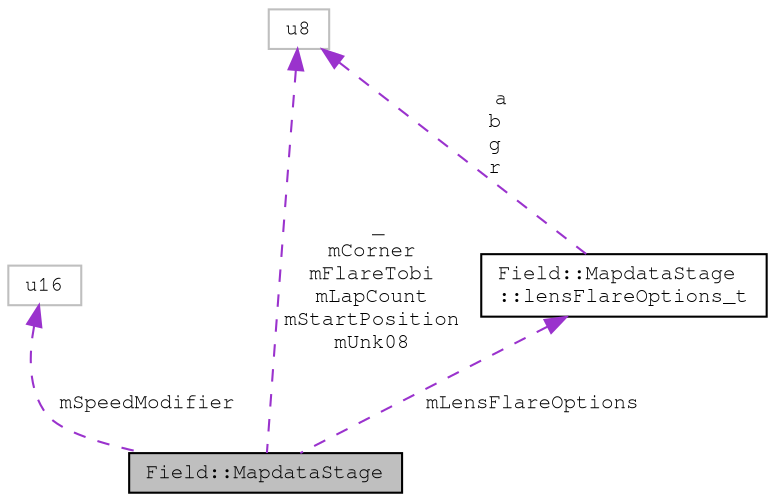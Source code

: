 digraph "Field::MapdataStage"
{
 // LATEX_PDF_SIZE
  edge [fontname="FreeMono",fontsize="10",labelfontname="FreeMono",labelfontsize="10"];
  node [fontname="FreeMono",fontsize="10",shape=record];
  Node1 [label="Field::MapdataStage",height=0.2,width=0.4,color="black", fillcolor="grey75", style="filled", fontcolor="black",tooltip=" "];
  Node2 -> Node1 [dir="back",color="darkorchid3",fontsize="10",style="dashed",label=" mSpeedModifier" ,fontname="FreeMono"];
  Node2 [label="u16",height=0.2,width=0.4,color="grey75", fillcolor="white", style="filled",tooltip=" "];
  Node3 -> Node1 [dir="back",color="darkorchid3",fontsize="10",style="dashed",label=" _\nmCorner\nmFlareTobi\nmLapCount\nmStartPosition\nmUnk08" ,fontname="FreeMono"];
  Node3 [label="u8",height=0.2,width=0.4,color="grey75", fillcolor="white", style="filled",tooltip=" "];
  Node4 -> Node1 [dir="back",color="darkorchid3",fontsize="10",style="dashed",label=" mLensFlareOptions" ,fontname="FreeMono"];
  Node4 [label="Field::MapdataStage\l::lensFlareOptions_t",height=0.2,width=0.4,color="black", fillcolor="white", style="filled",URL="$struct_field_1_1_mapdata_stage.html#struct_field_1_1_mapdata_stage_1_1lens_flare_options__t",tooltip=" "];
  Node3 -> Node4 [dir="back",color="darkorchid3",fontsize="10",style="dashed",label=" a\nb\ng\nr" ,fontname="FreeMono"];
}
